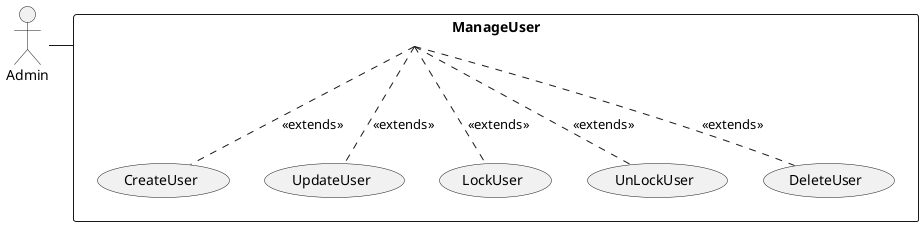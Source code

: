 @startuml
actor Admin
rectangle ManageUser{
    Admin -right- (ManageUser)
    (ManageUser) .- (CreateUser) : <<extends>>
    (ManageUser) .- (UpdateUser) : <<extends>>
    (ManageUser) .- (LockUser) : <<extends>>
    (ManageUser) .- (UnLockUser) : <<extends>>
    (ManageUser) .- (DeleteUser) : <<extends>>
}
@enduml
